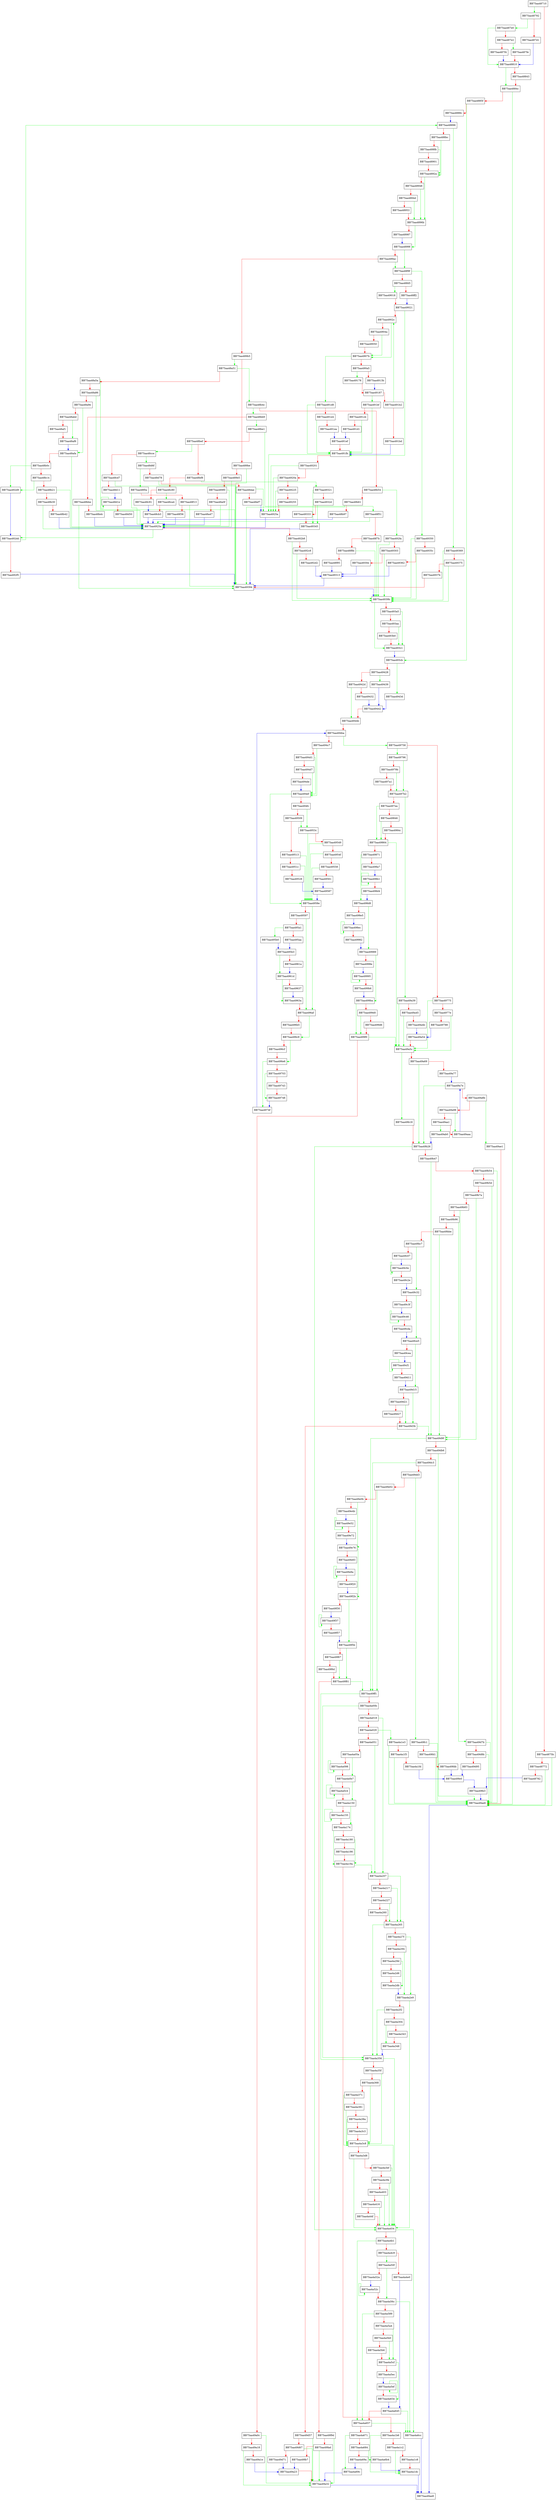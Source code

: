digraph Scan {
  node [shape="box"];
  graph [splines=ortho];
  BB75aa48710 -> BB75aa48792 [color="green"];
  BB75aa48710 -> BB75aa4875b [color="red"];
  BB75aa4875b -> BB75aa49ae6 [color="green"];
  BB75aa4875b -> BB75aa48772 [color="red"];
  BB75aa48772 -> BB75aa49ae6 [color="green"];
  BB75aa48772 -> BB75aa48782 [color="red"];
  BB75aa48782 -> BB75aa49fe3 [color="blue"];
  BB75aa48792 -> BB75aa487e0 [color="green"];
  BB75aa48792 -> BB75aa487d1 [color="red"];
  BB75aa487d1 -> BB75aa48810 [color="blue"];
  BB75aa487e0 -> BB75aa48810 [color="green"];
  BB75aa487e0 -> BB75aa487e2 [color="red"];
  BB75aa487e2 -> BB75aa487fe [color="green"];
  BB75aa487e2 -> BB75aa487f4 [color="red"];
  BB75aa487f4 -> BB75aa48810 [color="blue"];
  BB75aa487fe -> BB75aa48810 [color="red"];
  BB75aa48810 -> BB75aa4884c [color="green"];
  BB75aa48810 -> BB75aa48843 [color="red"];
  BB75aa48843 -> BB75aa4884c [color="red"];
  BB75aa4884c -> BB75aa49ae6 [color="green"];
  BB75aa4884c -> BB75aa4885f [color="red"];
  BB75aa4885f -> BB75aa493cb [color="green"];
  BB75aa4885f -> BB75aa4888c [color="red"];
  BB75aa4888c -> BB75aa48896 [color="blue"];
  BB75aa48896 -> BB75aa49369 [color="green"];
  BB75aa48896 -> BB75aa488bc [color="red"];
  BB75aa488bc -> BB75aa4892a [color="green"];
  BB75aa488bc -> BB75aa488fb [color="red"];
  BB75aa488fb -> BB75aa4892a [color="green"];
  BB75aa488fb -> BB75aa48901 [color="red"];
  BB75aa48901 -> BB75aa4892a [color="red"];
  BB75aa4892a -> BB75aa4896b [color="green"];
  BB75aa4892a -> BB75aa48948 [color="red"];
  BB75aa48948 -> BB75aa4896b [color="green"];
  BB75aa48948 -> BB75aa4894d [color="red"];
  BB75aa4894d -> BB75aa4896b [color="green"];
  BB75aa4894d -> BB75aa48953 [color="red"];
  BB75aa48953 -> BB75aa4896b [color="red"];
  BB75aa4896b -> BB75aa4899f [color="green"];
  BB75aa4896b -> BB75aa48987 [color="red"];
  BB75aa48987 -> BB75aa4899f [color="blue"];
  BB75aa4899f -> BB75aa48f9f [color="green"];
  BB75aa4899f -> BB75aa489ac [color="red"];
  BB75aa489ac -> BB75aa48f9f [color="green"];
  BB75aa489ac -> BB75aa489b5 [color="red"];
  BB75aa489b5 -> BB75aa48a51 [color="green"];
  BB75aa489b5 -> BB75aa489be [color="red"];
  BB75aa489be -> BB75aa49394 [color="green"];
  BB75aa489be -> BB75aa489e5 [color="red"];
  BB75aa489e5 -> BB75aa4925e [color="green"];
  BB75aa489e5 -> BB75aa489f0 [color="red"];
  BB75aa489f0 -> BB75aa4925e [color="green"];
  BB75aa489f0 -> BB75aa48a0f [color="red"];
  BB75aa48a0f -> BB75aa4925e [color="green"];
  BB75aa48a0f -> BB75aa48a47 [color="red"];
  BB75aa48a47 -> BB75aa4925e [color="blue"];
  BB75aa48a51 -> BB75aa48b4c [color="green"];
  BB75aa48a51 -> BB75aa48a5a [color="red"];
  BB75aa48a5a -> BB75aa49394 [color="green"];
  BB75aa48a5a -> BB75aa48a86 [color="red"];
  BB75aa48a86 -> BB75aa4925e [color="green"];
  BB75aa48a86 -> BB75aa48a9e [color="red"];
  BB75aa48a9e -> BB75aa48afa [color="green"];
  BB75aa48a9e -> BB75aa48abd [color="red"];
  BB75aa48abd -> BB75aa48af6 [color="green"];
  BB75aa48abd -> BB75aa48af1 [color="red"];
  BB75aa48af1 -> BB75aa48af6 [color="red"];
  BB75aa48af6 -> BB75aa48afa [color="blue"];
  BB75aa48afa -> BB75aa4925e [color="green"];
  BB75aa48afa -> BB75aa48b0c [color="red"];
  BB75aa48b0c -> BB75aa492d9 [color="green"];
  BB75aa48b0c -> BB75aa48b14 [color="red"];
  BB75aa48b14 -> BB75aa492d9 [color="green"];
  BB75aa48b14 -> BB75aa48b21 [color="red"];
  BB75aa48b21 -> BB75aa4925e [color="green"];
  BB75aa48b21 -> BB75aa48b30 [color="red"];
  BB75aa48b30 -> BB75aa4925e [color="green"];
  BB75aa48b30 -> BB75aa48b42 [color="red"];
  BB75aa48b42 -> BB75aa4925e [color="blue"];
  BB75aa48b4c -> BB75aa48bb9 [color="green"];
  BB75aa48b4c -> BB75aa48b54 [color="red"];
  BB75aa48b54 -> BB75aa492fa [color="green"];
  BB75aa48b54 -> BB75aa48b61 [color="red"];
  BB75aa48b61 -> BB75aa49394 [color="green"];
  BB75aa48b61 -> BB75aa48b97 [color="red"];
  BB75aa48b97 -> BB75aa4925e [color="blue"];
  BB75aa48bb9 -> BB75aa48be1 [color="green"];
  BB75aa48bb9 -> BB75aa48bbe [color="red"];
  BB75aa48bbe -> BB75aa49394 [color="green"];
  BB75aa48bbe -> BB75aa48bdc [color="red"];
  BB75aa48bdc -> BB75aa4925e [color="blue"];
  BB75aa48be1 -> BB75aa48f51 [color="green"];
  BB75aa48be1 -> BB75aa48bef [color="red"];
  BB75aa48bef -> BB75aa48cce [color="green"];
  BB75aa48bef -> BB75aa48bf8 [color="red"];
  BB75aa48bf8 -> BB75aa49321 [color="green"];
  BB75aa48bf8 -> BB75aa48c80 [color="red"];
  BB75aa48c80 -> BB75aa48ca4 [color="green"];
  BB75aa48c80 -> BB75aa48c91 [color="red"];
  BB75aa48c91 -> BB75aa48cb3 [color="blue"];
  BB75aa48ca4 -> BB75aa48cb3 [color="red"];
  BB75aa48cb3 -> BB75aa4925e [color="blue"];
  BB75aa48cce -> BB75aa48d6f [color="green"];
  BB75aa48cce -> BB75aa48cd7 [color="red"];
  BB75aa48cd7 -> BB75aa49394 [color="green"];
  BB75aa48cd7 -> BB75aa48d11 [color="red"];
  BB75aa48d11 -> BB75aa48d1e [color="blue"];
  BB75aa48d1e -> BB75aa48d1e [color="green"];
  BB75aa48d1e -> BB75aa48d50 [color="red"];
  BB75aa48d50 -> BB75aa4925e [color="blue"];
  BB75aa48d6f -> BB75aa48f0a [color="green"];
  BB75aa48d6f -> BB75aa48d78 [color="red"];
  BB75aa48d78 -> BB75aa49394 [color="green"];
  BB75aa48d78 -> BB75aa48dae [color="red"];
  BB75aa48dae -> BB75aa4925a [color="green"];
  BB75aa48dae -> BB75aa48ef7 [color="red"];
  BB75aa48ef7 -> BB75aa4925a [color="blue"];
  BB75aa48f0a -> BB75aa4925e [color="green"];
  BB75aa48f0a -> BB75aa48f13 [color="red"];
  BB75aa48f13 -> BB75aa49394 [color="green"];
  BB75aa48f13 -> BB75aa48f36 [color="red"];
  BB75aa48f36 -> BB75aa4925e [color="blue"];
  BB75aa48f51 -> BB75aa4925e [color="green"];
  BB75aa48f51 -> BB75aa48f7b [color="red"];
  BB75aa48f7b -> BB75aa4939b [color="green"];
  BB75aa48f7b -> BB75aa48f8b [color="red"];
  BB75aa48f8b -> BB75aa4939b [color="green"];
  BB75aa48f8b -> BB75aa48f95 [color="red"];
  BB75aa48f95 -> BB75aa49313 [color="blue"];
  BB75aa48f9f -> BB75aa49350 [color="green"];
  BB75aa48f9f -> BB75aa48fd5 [color="red"];
  BB75aa48fd5 -> BB75aa49018 [color="green"];
  BB75aa48fd5 -> BB75aa48ff2 [color="red"];
  BB75aa48ff2 -> BB75aa49021 [color="blue"];
  BB75aa49018 -> BB75aa49021 [color="red"];
  BB75aa49021 -> BB75aa491fb [color="green"];
  BB75aa49021 -> BB75aa4902c [color="red"];
  BB75aa4902c -> BB75aa4907b [color="green"];
  BB75aa4902c -> BB75aa4904a [color="red"];
  BB75aa4904a -> BB75aa4907b [color="green"];
  BB75aa4904a -> BB75aa49050 [color="red"];
  BB75aa49050 -> BB75aa4907b [color="red"];
  BB75aa4907b -> BB75aa491d8 [color="green"];
  BB75aa4907b -> BB75aa490a5 [color="red"];
  BB75aa490a5 -> BB75aa49178 [color="green"];
  BB75aa490a5 -> BB75aa4913b [color="red"];
  BB75aa4913b -> BB75aa49187 [color="blue"];
  BB75aa49178 -> BB75aa49187 [color="red"];
  BB75aa49187 -> BB75aa491bf [color="green"];
  BB75aa49187 -> BB75aa491b2 [color="red"];
  BB75aa491b2 -> BB75aa4902c [color="green"];
  BB75aa491b2 -> BB75aa491bd [color="red"];
  BB75aa491bd -> BB75aa491fb [color="blue"];
  BB75aa491bf -> BB75aa491fb [color="green"];
  BB75aa491bf -> BB75aa491cb [color="red"];
  BB75aa491cb -> BB75aa491fb [color="green"];
  BB75aa491cb -> BB75aa491d1 [color="red"];
  BB75aa491d1 -> BB75aa491ef [color="blue"];
  BB75aa491d8 -> BB75aa491fb [color="green"];
  BB75aa491d8 -> BB75aa491e4 [color="red"];
  BB75aa491e4 -> BB75aa491fb [color="green"];
  BB75aa491e4 -> BB75aa491ea [color="red"];
  BB75aa491ea -> BB75aa491ef [color="blue"];
  BB75aa491ef -> BB75aa491fb [color="red"];
  BB75aa491fb -> BB75aa4925a [color="green"];
  BB75aa491fb -> BB75aa49201 [color="red"];
  BB75aa49201 -> BB75aa4925a [color="green"];
  BB75aa49201 -> BB75aa4920a [color="red"];
  BB75aa4920a -> BB75aa4925a [color="green"];
  BB75aa4920a -> BB75aa49225 [color="red"];
  BB75aa49225 -> BB75aa4925a [color="green"];
  BB75aa49225 -> BB75aa49255 [color="red"];
  BB75aa49255 -> BB75aa4925a [color="red"];
  BB75aa4925a -> BB75aa4925e [color="blue"];
  BB75aa4925e -> BB75aa492dd [color="green"];
  BB75aa4925e -> BB75aa492b8 [color="red"];
  BB75aa492b8 -> BB75aa4939b [color="green"];
  BB75aa492b8 -> BB75aa492c8 [color="red"];
  BB75aa492c8 -> BB75aa4939b [color="green"];
  BB75aa492c8 -> BB75aa492d2 [color="red"];
  BB75aa492d2 -> BB75aa49313 [color="blue"];
  BB75aa492d9 -> BB75aa492dd [color="blue"];
  BB75aa492dd -> BB75aa48896 [color="green"];
  BB75aa492dd -> BB75aa492f5 [color="red"];
  BB75aa492f5 -> BB75aa49394 [color="blue"];
  BB75aa492fa -> BB75aa4939b [color="green"];
  BB75aa492fa -> BB75aa49303 [color="red"];
  BB75aa49303 -> BB75aa4939b [color="green"];
  BB75aa49303 -> BB75aa4930e [color="red"];
  BB75aa4930e -> BB75aa49313 [color="blue"];
  BB75aa49313 -> BB75aa49394 [color="blue"];
  BB75aa49321 -> BB75aa49345 [color="green"];
  BB75aa49321 -> BB75aa4932d [color="red"];
  BB75aa4932d -> BB75aa49345 [color="green"];
  BB75aa4932d -> BB75aa49333 [color="red"];
  BB75aa49333 -> BB75aa49345 [color="red"];
  BB75aa49345 -> BB75aa49394 [color="blue"];
  BB75aa49350 -> BB75aa4939b [color="green"];
  BB75aa49350 -> BB75aa4935c [color="red"];
  BB75aa4935c -> BB75aa4939b [color="green"];
  BB75aa4935c -> BB75aa49362 [color="red"];
  BB75aa49362 -> BB75aa49313 [color="blue"];
  BB75aa49369 -> BB75aa4939b [color="green"];
  BB75aa49369 -> BB75aa49375 [color="red"];
  BB75aa49375 -> BB75aa4939b [color="green"];
  BB75aa49375 -> BB75aa4937b [color="red"];
  BB75aa4937b -> BB75aa49394 [color="red"];
  BB75aa49394 -> BB75aa4939b [color="blue"];
  BB75aa4939b -> BB75aa493c1 [color="green"];
  BB75aa4939b -> BB75aa493a5 [color="red"];
  BB75aa493a5 -> BB75aa493c1 [color="green"];
  BB75aa493a5 -> BB75aa493aa [color="red"];
  BB75aa493aa -> BB75aa493c1 [color="green"];
  BB75aa493aa -> BB75aa493b0 [color="red"];
  BB75aa493b0 -> BB75aa493c1 [color="red"];
  BB75aa493c1 -> BB75aa493cb [color="blue"];
  BB75aa493cb -> BB75aa4943d [color="green"];
  BB75aa493cb -> BB75aa49428 [color="red"];
  BB75aa49428 -> BB75aa49439 [color="green"];
  BB75aa49428 -> BB75aa4942d [color="red"];
  BB75aa4942d -> BB75aa4944b [color="green"];
  BB75aa4942d -> BB75aa49432 [color="red"];
  BB75aa49432 -> BB75aa49442 [color="blue"];
  BB75aa49439 -> BB75aa49442 [color="blue"];
  BB75aa4943d -> BB75aa49442 [color="blue"];
  BB75aa49442 -> BB75aa4944b [color="red"];
  BB75aa4944b -> BB75aa494ba [color="red"];
  BB75aa494ba -> BB75aa49758 [color="green"];
  BB75aa494ba -> BB75aa494c7 [color="red"];
  BB75aa494c7 -> BB75aa494ef [color="green"];
  BB75aa494c7 -> BB75aa494d1 [color="red"];
  BB75aa494d1 -> BB75aa494ef [color="green"];
  BB75aa494d1 -> BB75aa494d7 [color="red"];
  BB75aa494d7 -> BB75aa494ef [color="green"];
  BB75aa494d7 -> BB75aa494de [color="red"];
  BB75aa494de -> BB75aa494ef [color="blue"];
  BB75aa494ef -> BB75aa4958e [color="green"];
  BB75aa494ef -> BB75aa494fc [color="red"];
  BB75aa494fc -> BB75aa4953c [color="green"];
  BB75aa494fc -> BB75aa49509 [color="red"];
  BB75aa49509 -> BB75aa4953c [color="green"];
  BB75aa49509 -> BB75aa49513 [color="red"];
  BB75aa49513 -> BB75aa4958e [color="green"];
  BB75aa49513 -> BB75aa4951c [color="red"];
  BB75aa4951c -> BB75aa4958e [color="green"];
  BB75aa4951c -> BB75aa49528 [color="red"];
  BB75aa49528 -> BB75aa49587 [color="blue"];
  BB75aa4953c -> BB75aa4958e [color="green"];
  BB75aa4953c -> BB75aa49549 [color="red"];
  BB75aa49549 -> BB75aa4958e [color="green"];
  BB75aa49549 -> BB75aa4954f [color="red"];
  BB75aa4954f -> BB75aa4958e [color="green"];
  BB75aa4954f -> BB75aa49558 [color="red"];
  BB75aa49558 -> BB75aa4958e [color="green"];
  BB75aa49558 -> BB75aa49561 [color="red"];
  BB75aa49561 -> BB75aa49587 [color="blue"];
  BB75aa49587 -> BB75aa4958e [color="blue"];
  BB75aa4958e -> BB75aa496af [color="green"];
  BB75aa4958e -> BB75aa49597 [color="red"];
  BB75aa49597 -> BB75aa496af [color="green"];
  BB75aa49597 -> BB75aa495a1 [color="red"];
  BB75aa495a1 -> BB75aa495b0 [color="green"];
  BB75aa495a1 -> BB75aa495aa [color="red"];
  BB75aa495aa -> BB75aa495b3 [color="blue"];
  BB75aa495b0 -> BB75aa495b3 [color="blue"];
  BB75aa495b3 -> BB75aa4961d [color="green"];
  BB75aa495b3 -> BB75aa4961a [color="red"];
  BB75aa4961a -> BB75aa4961d [color="blue"];
  BB75aa4961d -> BB75aa4963a [color="green"];
  BB75aa4961d -> BB75aa49637 [color="red"];
  BB75aa49637 -> BB75aa4963a [color="blue"];
  BB75aa4963a -> BB75aa496af [color="red"];
  BB75aa496af -> BB75aa496c9 [color="green"];
  BB75aa496af -> BB75aa496b5 [color="red"];
  BB75aa496b5 -> BB75aa496c9 [color="red"];
  BB75aa496c9 -> BB75aa496e6 [color="green"];
  BB75aa496c9 -> BB75aa496cf [color="red"];
  BB75aa496cf -> BB75aa496e6 [color="red"];
  BB75aa496e6 -> BB75aa4974f [color="green"];
  BB75aa496e6 -> BB75aa49703 [color="red"];
  BB75aa49703 -> BB75aa49748 [color="green"];
  BB75aa49703 -> BB75aa49743 [color="red"];
  BB75aa49743 -> BB75aa49748 [color="red"];
  BB75aa49748 -> BB75aa4974f [color="blue"];
  BB75aa4974f -> BB75aa494ba [color="blue"];
  BB75aa49758 -> BB75aa49796 [color="green"];
  BB75aa49758 -> BB75aa49775 [color="red"];
  BB75aa49775 -> BB75aa49a5c [color="green"];
  BB75aa49775 -> BB75aa4977e [color="red"];
  BB75aa4977e -> BB75aa49a5c [color="green"];
  BB75aa4977e -> BB75aa49788 [color="red"];
  BB75aa49788 -> BB75aa49a54 [color="blue"];
  BB75aa49796 -> BB75aa497b2 [color="green"];
  BB75aa49796 -> BB75aa4979b [color="red"];
  BB75aa4979b -> BB75aa497b2 [color="green"];
  BB75aa4979b -> BB75aa497a1 [color="red"];
  BB75aa497a1 -> BB75aa497b2 [color="red"];
  BB75aa497b2 -> BB75aa49a39 [color="green"];
  BB75aa497b2 -> BB75aa497ea [color="red"];
  BB75aa497ea -> BB75aa49864 [color="green"];
  BB75aa497ea -> BB75aa49846 [color="red"];
  BB75aa49846 -> BB75aa49864 [color="green"];
  BB75aa49846 -> BB75aa4984c [color="red"];
  BB75aa4984c -> BB75aa49864 [color="red"];
  BB75aa49864 -> BB75aa49a5c [color="green"];
  BB75aa49864 -> BB75aa49871 [color="red"];
  BB75aa49871 -> BB75aa498d8 [color="green"];
  BB75aa49871 -> BB75aa498a7 [color="red"];
  BB75aa498a7 -> BB75aa498b1 [color="blue"];
  BB75aa498b1 -> BB75aa498b1 [color="green"];
  BB75aa498b1 -> BB75aa498d4 [color="red"];
  BB75aa498d4 -> BB75aa498d8 [color="blue"];
  BB75aa498d8 -> BB75aa49989 [color="green"];
  BB75aa498d8 -> BB75aa498e5 [color="red"];
  BB75aa498e5 -> BB75aa498ec [color="blue"];
  BB75aa498ec -> BB75aa498ec [color="green"];
  BB75aa498ec -> BB75aa49982 [color="red"];
  BB75aa49982 -> BB75aa49989 [color="blue"];
  BB75aa49989 -> BB75aa499ba [color="green"];
  BB75aa49989 -> BB75aa4998e [color="red"];
  BB75aa4998e -> BB75aa49995 [color="blue"];
  BB75aa49995 -> BB75aa49995 [color="green"];
  BB75aa49995 -> BB75aa499b6 [color="red"];
  BB75aa499b6 -> BB75aa499ba [color="blue"];
  BB75aa499ba -> BB75aa499f0 [color="green"];
  BB75aa499ba -> BB75aa499d0 [color="red"];
  BB75aa499d0 -> BB75aa499f0 [color="green"];
  BB75aa499d0 -> BB75aa499d6 [color="red"];
  BB75aa499d6 -> BB75aa499f0 [color="red"];
  BB75aa499f0 -> BB75aa49a5c [color="green"];
  BB75aa499f0 -> BB75aa49a0c [color="red"];
  BB75aa49a0c -> BB75aa49a32 [color="green"];
  BB75aa49a0c -> BB75aa49a18 [color="red"];
  BB75aa49a18 -> BB75aa49a32 [color="green"];
  BB75aa49a18 -> BB75aa49a1e [color="red"];
  BB75aa49a1e -> BB75aa49a23 [color="blue"];
  BB75aa49a23 -> BB75aa49a32 [color="red"];
  BB75aa49a32 -> BB75aa49ae8 [color="blue"];
  BB75aa49a39 -> BB75aa49a5c [color="green"];
  BB75aa49a39 -> BB75aa49a45 [color="red"];
  BB75aa49a45 -> BB75aa49a5c [color="green"];
  BB75aa49a45 -> BB75aa49a4b [color="red"];
  BB75aa49a4b -> BB75aa49a54 [color="blue"];
  BB75aa49a54 -> BB75aa49a5c [color="red"];
  BB75aa49a5c -> BB75aa49b18 [color="green"];
  BB75aa49a5c -> BB75aa49a69 [color="red"];
  BB75aa49a69 -> BB75aa49b26 [color="green"];
  BB75aa49a69 -> BB75aa49a77 [color="red"];
  BB75aa49a77 -> BB75aa49a7e [color="blue"];
  BB75aa49a7e -> BB75aa49b26 [color="green"];
  BB75aa49a7e -> BB75aa49a8b [color="red"];
  BB75aa49a8b -> BB75aa49ae1 [color="green"];
  BB75aa49a8b -> BB75aa49a98 [color="red"];
  BB75aa49a98 -> BB75aa49aaa [color="green"];
  BB75aa49a98 -> BB75aa49aa1 [color="red"];
  BB75aa49aa1 -> BB75aa49ab0 [color="green"];
  BB75aa49aa1 -> BB75aa49aaa [color="red"];
  BB75aa49aaa -> BB75aa49a7e [color="blue"];
  BB75aa49ab0 -> BB75aa49b26 [color="blue"];
  BB75aa49ae1 -> BB75aa49ae6 [color="red"];
  BB75aa49ae6 -> BB75aa49ae8 [color="blue"];
  BB75aa49b18 -> BB75aa49b26 [color="red"];
  BB75aa49b26 -> BB75aa4a454 [color="green"];
  BB75aa49b26 -> BB75aa49b47 [color="red"];
  BB75aa49b47 -> BB75aa49d9f [color="green"];
  BB75aa49b47 -> BB75aa49b54 [color="red"];
  BB75aa49b54 -> BB75aa49ae6 [color="green"];
  BB75aa49b54 -> BB75aa49b5d [color="red"];
  BB75aa49b5d -> BB75aa49ae6 [color="green"];
  BB75aa49b5d -> BB75aa49b7a [color="red"];
  BB75aa49b7a -> BB75aa49d9f [color="green"];
  BB75aa49b7a -> BB75aa49b83 [color="red"];
  BB75aa49b83 -> BB75aa49d9f [color="green"];
  BB75aa49b83 -> BB75aa49b96 [color="red"];
  BB75aa49b96 -> BB75aa49d7b [color="green"];
  BB75aa49b96 -> BB75aa49bbe [color="red"];
  BB75aa49bbe -> BB75aa49d9f [color="green"];
  BB75aa49bbe -> BB75aa49bc7 [color="red"];
  BB75aa49bc7 -> BB75aa49c32 [color="green"];
  BB75aa49bc7 -> BB75aa49c07 [color="red"];
  BB75aa49c07 -> BB75aa49c0e [color="blue"];
  BB75aa49c0e -> BB75aa49c0e [color="green"];
  BB75aa49c0e -> BB75aa49c2e [color="red"];
  BB75aa49c2e -> BB75aa49c32 [color="blue"];
  BB75aa49c32 -> BB75aa49ce5 [color="green"];
  BB75aa49c32 -> BB75aa49c3f [color="red"];
  BB75aa49c3f -> BB75aa49c46 [color="blue"];
  BB75aa49c46 -> BB75aa49c46 [color="green"];
  BB75aa49c46 -> BB75aa49cda [color="red"];
  BB75aa49cda -> BB75aa49ce5 [color="blue"];
  BB75aa49ce5 -> BB75aa49d15 [color="green"];
  BB75aa49ce5 -> BB75aa49cea [color="red"];
  BB75aa49cea -> BB75aa49cf1 [color="blue"];
  BB75aa49cf1 -> BB75aa49cf1 [color="green"];
  BB75aa49cf1 -> BB75aa49d11 [color="red"];
  BB75aa49d11 -> BB75aa49d15 [color="blue"];
  BB75aa49d15 -> BB75aa49d3b [color="green"];
  BB75aa49d15 -> BB75aa49d21 [color="red"];
  BB75aa49d21 -> BB75aa49d3b [color="green"];
  BB75aa49d21 -> BB75aa49d27 [color="red"];
  BB75aa49d27 -> BB75aa49d3b [color="red"];
  BB75aa49d3b -> BB75aa49d9f [color="green"];
  BB75aa49d3b -> BB75aa49d57 [color="red"];
  BB75aa49d57 -> BB75aa49a32 [color="green"];
  BB75aa49d57 -> BB75aa49d67 [color="red"];
  BB75aa49d67 -> BB75aa49a32 [color="green"];
  BB75aa49d67 -> BB75aa49d71 [color="red"];
  BB75aa49d71 -> BB75aa49a23 [color="blue"];
  BB75aa49d7b -> BB75aa49ae6 [color="green"];
  BB75aa49d7b -> BB75aa49d8b [color="red"];
  BB75aa49d8b -> BB75aa49ae6 [color="green"];
  BB75aa49d8b -> BB75aa49d95 [color="red"];
  BB75aa49d95 -> BB75aa49fe0 [color="blue"];
  BB75aa49d9f -> BB75aa49ff1 [color="green"];
  BB75aa49d9f -> BB75aa49db6 [color="red"];
  BB75aa49db6 -> BB75aa49ae6 [color="green"];
  BB75aa49db6 -> BB75aa49dc3 [color="red"];
  BB75aa49dc3 -> BB75aa49ff1 [color="green"];
  BB75aa49dc3 -> BB75aa49dd3 [color="red"];
  BB75aa49dd3 -> BB75aa49fc1 [color="green"];
  BB75aa49dd3 -> BB75aa49e02 [color="red"];
  BB75aa49e02 -> BB75aa49ff1 [color="green"];
  BB75aa49e02 -> BB75aa49e0b [color="red"];
  BB75aa49e0b -> BB75aa49e76 [color="green"];
  BB75aa49e0b -> BB75aa49e4b [color="red"];
  BB75aa49e4b -> BB75aa49e52 [color="blue"];
  BB75aa49e52 -> BB75aa49e52 [color="green"];
  BB75aa49e52 -> BB75aa49e72 [color="red"];
  BB75aa49e72 -> BB75aa49e76 [color="blue"];
  BB75aa49e76 -> BB75aa49f2b [color="green"];
  BB75aa49e76 -> BB75aa49e83 [color="red"];
  BB75aa49e83 -> BB75aa49e8a [color="blue"];
  BB75aa49e8a -> BB75aa49e8a [color="green"];
  BB75aa49e8a -> BB75aa49f20 [color="red"];
  BB75aa49f20 -> BB75aa49f2b [color="blue"];
  BB75aa49f2b -> BB75aa49f5b [color="green"];
  BB75aa49f2b -> BB75aa49f30 [color="red"];
  BB75aa49f30 -> BB75aa49f37 [color="blue"];
  BB75aa49f37 -> BB75aa49f37 [color="green"];
  BB75aa49f37 -> BB75aa49f57 [color="red"];
  BB75aa49f57 -> BB75aa49f5b [color="blue"];
  BB75aa49f5b -> BB75aa49f81 [color="green"];
  BB75aa49f5b -> BB75aa49f67 [color="red"];
  BB75aa49f67 -> BB75aa49f81 [color="green"];
  BB75aa49f67 -> BB75aa49f6d [color="red"];
  BB75aa49f6d -> BB75aa49f81 [color="red"];
  BB75aa49f81 -> BB75aa49ff1 [color="green"];
  BB75aa49f81 -> BB75aa49f9d [color="red"];
  BB75aa49f9d -> BB75aa49a32 [color="green"];
  BB75aa49f9d -> BB75aa49fad [color="red"];
  BB75aa49fad -> BB75aa49a32 [color="green"];
  BB75aa49fad -> BB75aa49fb7 [color="red"];
  BB75aa49fb7 -> BB75aa49a23 [color="blue"];
  BB75aa49fc1 -> BB75aa49ae6 [color="green"];
  BB75aa49fc1 -> BB75aa49fd1 [color="red"];
  BB75aa49fd1 -> BB75aa49ae6 [color="green"];
  BB75aa49fd1 -> BB75aa49fdb [color="red"];
  BB75aa49fdb -> BB75aa49fe0 [color="blue"];
  BB75aa49fe0 -> BB75aa49fe3 [color="blue"];
  BB75aa49fe3 -> BB75aa49ae6 [color="blue"];
  BB75aa49ff1 -> BB75aa4a356 [color="green"];
  BB75aa49ff1 -> BB75aa4a00b [color="red"];
  BB75aa4a00b -> BB75aa4a356 [color="green"];
  BB75aa4a00b -> BB75aa4a018 [color="red"];
  BB75aa4a018 -> BB75aa4a207 [color="green"];
  BB75aa4a018 -> BB75aa4a029 [color="red"];
  BB75aa4a029 -> BB75aa4a1e3 [color="green"];
  BB75aa4a029 -> BB75aa4a051 [color="red"];
  BB75aa4a051 -> BB75aa4a207 [color="green"];
  BB75aa4a051 -> BB75aa4a05a [color="red"];
  BB75aa4a05a -> BB75aa4a0b7 [color="green"];
  BB75aa4a05a -> BB75aa4a098 [color="red"];
  BB75aa4a098 -> BB75aa4a098 [color="green"];
  BB75aa4a098 -> BB75aa4a0b7 [color="red"];
  BB75aa4a0b7 -> BB75aa4a150 [color="green"];
  BB75aa4a0b7 -> BB75aa4a0c4 [color="red"];
  BB75aa4a0c4 -> BB75aa4a0c4 [color="green"];
  BB75aa4a0c4 -> BB75aa4a150 [color="red"];
  BB75aa4a150 -> BB75aa4a174 [color="green"];
  BB75aa4a150 -> BB75aa4a155 [color="red"];
  BB75aa4a155 -> BB75aa4a155 [color="green"];
  BB75aa4a155 -> BB75aa4a174 [color="red"];
  BB75aa4a174 -> BB75aa4a19a [color="green"];
  BB75aa4a174 -> BB75aa4a180 [color="red"];
  BB75aa4a180 -> BB75aa4a19a [color="green"];
  BB75aa4a180 -> BB75aa4a186 [color="red"];
  BB75aa4a186 -> BB75aa4a19a [color="red"];
  BB75aa4a19a -> BB75aa4a207 [color="green"];
  BB75aa4a19a -> BB75aa4a1b6 [color="red"];
  BB75aa4a1b6 -> BB75aa4a1dc [color="green"];
  BB75aa4a1b6 -> BB75aa4a1c2 [color="red"];
  BB75aa4a1c2 -> BB75aa4a1dc [color="green"];
  BB75aa4a1c2 -> BB75aa4a1c8 [color="red"];
  BB75aa4a1c8 -> BB75aa4a1dc [color="red"];
  BB75aa4a1dc -> BB75aa49ae8 [color="blue"];
  BB75aa4a1e3 -> BB75aa49ae6 [color="green"];
  BB75aa4a1e3 -> BB75aa4a1f3 [color="red"];
  BB75aa4a1f3 -> BB75aa49ae6 [color="green"];
  BB75aa4a1f3 -> BB75aa4a1fd [color="red"];
  BB75aa4a1fd -> BB75aa49fe0 [color="blue"];
  BB75aa4a207 -> BB75aa4a265 [color="green"];
  BB75aa4a207 -> BB75aa4a217 [color="red"];
  BB75aa4a217 -> BB75aa4a265 [color="green"];
  BB75aa4a217 -> BB75aa4a227 [color="red"];
  BB75aa4a227 -> BB75aa4a265 [color="green"];
  BB75aa4a227 -> BB75aa4a260 [color="red"];
  BB75aa4a260 -> BB75aa4a265 [color="red"];
  BB75aa4a265 -> BB75aa4a356 [color="green"];
  BB75aa4a265 -> BB75aa4a27f [color="red"];
  BB75aa4a27f -> BB75aa4a2e9 [color="green"];
  BB75aa4a27f -> BB75aa4a294 [color="red"];
  BB75aa4a294 -> BB75aa4a2e9 [color="green"];
  BB75aa4a294 -> BB75aa4a29d [color="red"];
  BB75aa4a29d -> BB75aa4a2db [color="green"];
  BB75aa4a29d -> BB75aa4a2d6 [color="red"];
  BB75aa4a2d6 -> BB75aa4a2db [color="red"];
  BB75aa4a2db -> BB75aa4a2e9 [color="blue"];
  BB75aa4a2e9 -> BB75aa4a454 [color="green"];
  BB75aa4a2e9 -> BB75aa4a2f2 [color="red"];
  BB75aa4a2f2 -> BB75aa4a356 [color="green"];
  BB75aa4a2f2 -> BB75aa4a304 [color="red"];
  BB75aa4a304 -> BB75aa4a348 [color="green"];
  BB75aa4a304 -> BB75aa4a343 [color="red"];
  BB75aa4a343 -> BB75aa4a348 [color="red"];
  BB75aa4a348 -> BB75aa4a356 [color="blue"];
  BB75aa4a356 -> BB75aa4a454 [color="green"];
  BB75aa4a356 -> BB75aa4a35f [color="red"];
  BB75aa4a35f -> BB75aa4a3c8 [color="green"];
  BB75aa4a35f -> BB75aa4a368 [color="red"];
  BB75aa4a368 -> BB75aa4a3c8 [color="green"];
  BB75aa4a368 -> BB75aa4a371 [color="red"];
  BB75aa4a371 -> BB75aa4a3c8 [color="green"];
  BB75aa4a371 -> BB75aa4a381 [color="red"];
  BB75aa4a381 -> BB75aa4a3c8 [color="green"];
  BB75aa4a381 -> BB75aa4a38a [color="red"];
  BB75aa4a38a -> BB75aa4a3c8 [color="green"];
  BB75aa4a38a -> BB75aa4a3c3 [color="red"];
  BB75aa4a3c3 -> BB75aa4a3c8 [color="red"];
  BB75aa4a3c8 -> BB75aa4a454 [color="green"];
  BB75aa4a3c8 -> BB75aa4a3d8 [color="red"];
  BB75aa4a3d8 -> BB75aa4a454 [color="green"];
  BB75aa4a3d8 -> BB75aa4a3ef [color="red"];
  BB75aa4a3ef -> BB75aa4a454 [color="green"];
  BB75aa4a3ef -> BB75aa4a3fe [color="red"];
  BB75aa4a3fe -> BB75aa4a454 [color="green"];
  BB75aa4a3fe -> BB75aa4a403 [color="red"];
  BB75aa4a403 -> BB75aa4a454 [color="green"];
  BB75aa4a403 -> BB75aa4a416 [color="red"];
  BB75aa4a416 -> BB75aa4a454 [color="green"];
  BB75aa4a416 -> BB75aa4a44f [color="red"];
  BB75aa4a44f -> BB75aa4a454 [color="red"];
  BB75aa4a454 -> BB75aa4a6cc [color="green"];
  BB75aa4a454 -> BB75aa4a4b1 [color="red"];
  BB75aa4a4b1 -> BB75aa4a657 [color="green"];
  BB75aa4a4b1 -> BB75aa4a4c9 [color="red"];
  BB75aa4a4c9 -> BB75aa4a50f [color="green"];
  BB75aa4a4c9 -> BB75aa4a4e0 [color="red"];
  BB75aa4a4e0 -> BB75aa4a645 [color="blue"];
  BB75aa4a50f -> BB75aa4a56c [color="green"];
  BB75aa4a50f -> BB75aa4a52a [color="red"];
  BB75aa4a52a -> BB75aa4a52c [color="blue"];
  BB75aa4a52c -> BB75aa4a52c [color="green"];
  BB75aa4a52c -> BB75aa4a56c [color="red"];
  BB75aa4a56c -> BB75aa4a6cc [color="green"];
  BB75aa4a56c -> BB75aa4a589 [color="red"];
  BB75aa4a589 -> BB75aa4a657 [color="green"];
  BB75aa4a589 -> BB75aa4a5a4 [color="red"];
  BB75aa4a5a4 -> BB75aa4a5cf [color="green"];
  BB75aa4a5a4 -> BB75aa4a5b0 [color="red"];
  BB75aa4a5b0 -> BB75aa4a5cf [color="green"];
  BB75aa4a5b0 -> BB75aa4a5b6 [color="red"];
  BB75aa4a5b6 -> BB75aa4a5cf [color="red"];
  BB75aa4a5cf -> BB75aa4a63e [color="green"];
  BB75aa4a5cf -> BB75aa4a5ec [color="red"];
  BB75aa4a5ec -> BB75aa4a5ef [color="blue"];
  BB75aa4a5ef -> BB75aa4a5ef [color="green"];
  BB75aa4a5ef -> BB75aa4a63e [color="red"];
  BB75aa4a63e -> BB75aa4a645 [color="blue"];
  BB75aa4a645 -> BB75aa4a6cc [color="green"];
  BB75aa4a645 -> BB75aa4a657 [color="red"];
  BB75aa4a657 -> BB75aa4a6cc [color="green"];
  BB75aa4a657 -> BB75aa4a671 [color="red"];
  BB75aa4a671 -> BB75aa4a69c [color="green"];
  BB75aa4a671 -> BB75aa4a684 [color="red"];
  BB75aa4a684 -> BB75aa4a6b4 [color="green"];
  BB75aa4a684 -> BB75aa4a69a [color="red"];
  BB75aa4a69a -> BB75aa4a69c [color="blue"];
  BB75aa4a69c -> BB75aa49a32 [color="blue"];
  BB75aa4a6b4 -> BB75aa4a1dc [color="blue"];
  BB75aa4a6cc -> BB75aa49ae8 [color="blue"];
}